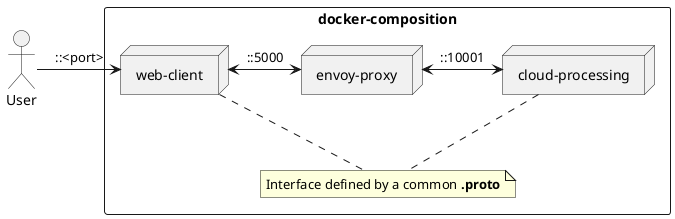 @startuml duna-processing-architecture

actor User

rectangle docker-composition {
    
node web-client as WC {

}    
node envoy-proxy as EP {

}

node cloud-processing as CP {

}

note as N1 
Interface defined by a common <b>.proto
end note
}


' Relations
User -> WC: "::<port>" 
WC <-> EP: "::5000"
EP <-> CP: "::10001"

WC .. N1
CP .. N1


@enduml